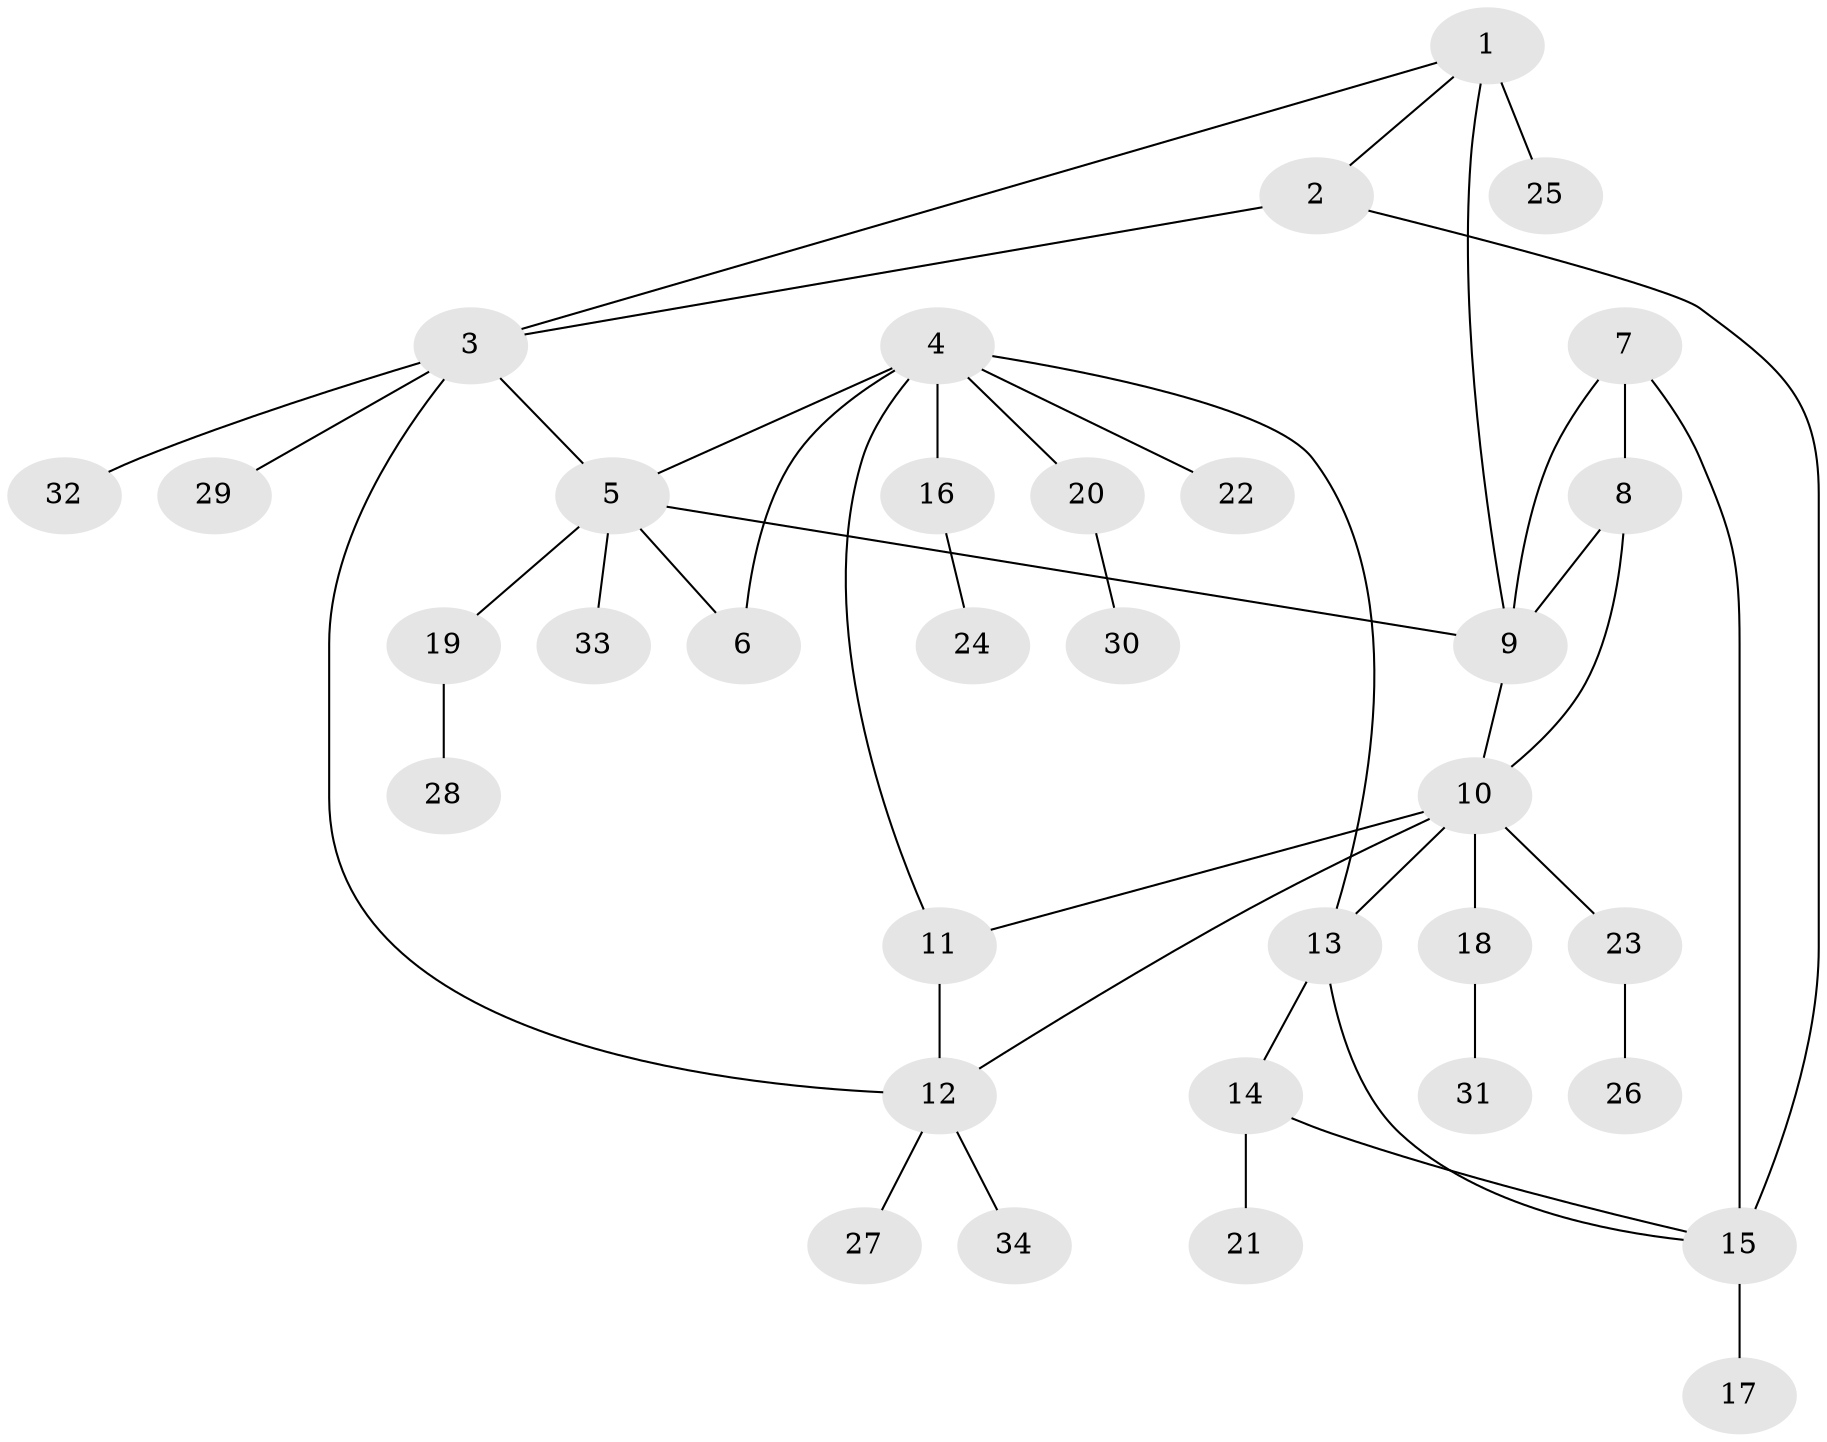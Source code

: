 // original degree distribution, {9: 0.015384615384615385, 5: 0.06153846153846154, 7: 0.03076923076923077, 8: 0.046153846153846156, 2: 0.18461538461538463, 4: 0.046153846153846156, 6: 0.015384615384615385, 3: 0.046153846153846156, 1: 0.5538461538461539}
// Generated by graph-tools (version 1.1) at 2025/37/03/09/25 02:37:19]
// undirected, 34 vertices, 45 edges
graph export_dot {
graph [start="1"]
  node [color=gray90,style=filled];
  1;
  2;
  3;
  4;
  5;
  6;
  7;
  8;
  9;
  10;
  11;
  12;
  13;
  14;
  15;
  16;
  17;
  18;
  19;
  20;
  21;
  22;
  23;
  24;
  25;
  26;
  27;
  28;
  29;
  30;
  31;
  32;
  33;
  34;
  1 -- 2 [weight=1.0];
  1 -- 3 [weight=1.0];
  1 -- 9 [weight=2.0];
  1 -- 25 [weight=4.0];
  2 -- 3 [weight=1.0];
  2 -- 15 [weight=2.0];
  3 -- 5 [weight=1.0];
  3 -- 12 [weight=1.0];
  3 -- 29 [weight=1.0];
  3 -- 32 [weight=1.0];
  4 -- 5 [weight=1.0];
  4 -- 6 [weight=1.0];
  4 -- 11 [weight=1.0];
  4 -- 13 [weight=1.0];
  4 -- 16 [weight=1.0];
  4 -- 20 [weight=1.0];
  4 -- 22 [weight=1.0];
  5 -- 6 [weight=1.0];
  5 -- 9 [weight=1.0];
  5 -- 19 [weight=1.0];
  5 -- 33 [weight=1.0];
  7 -- 8 [weight=1.0];
  7 -- 9 [weight=1.0];
  7 -- 15 [weight=1.0];
  8 -- 9 [weight=5.0];
  8 -- 10 [weight=1.0];
  9 -- 10 [weight=1.0];
  10 -- 11 [weight=1.0];
  10 -- 12 [weight=1.0];
  10 -- 13 [weight=1.0];
  10 -- 18 [weight=1.0];
  10 -- 23 [weight=1.0];
  11 -- 12 [weight=1.0];
  12 -- 27 [weight=1.0];
  12 -- 34 [weight=1.0];
  13 -- 14 [weight=1.0];
  13 -- 15 [weight=1.0];
  14 -- 15 [weight=1.0];
  14 -- 21 [weight=2.0];
  15 -- 17 [weight=1.0];
  16 -- 24 [weight=1.0];
  18 -- 31 [weight=1.0];
  19 -- 28 [weight=1.0];
  20 -- 30 [weight=1.0];
  23 -- 26 [weight=1.0];
}

